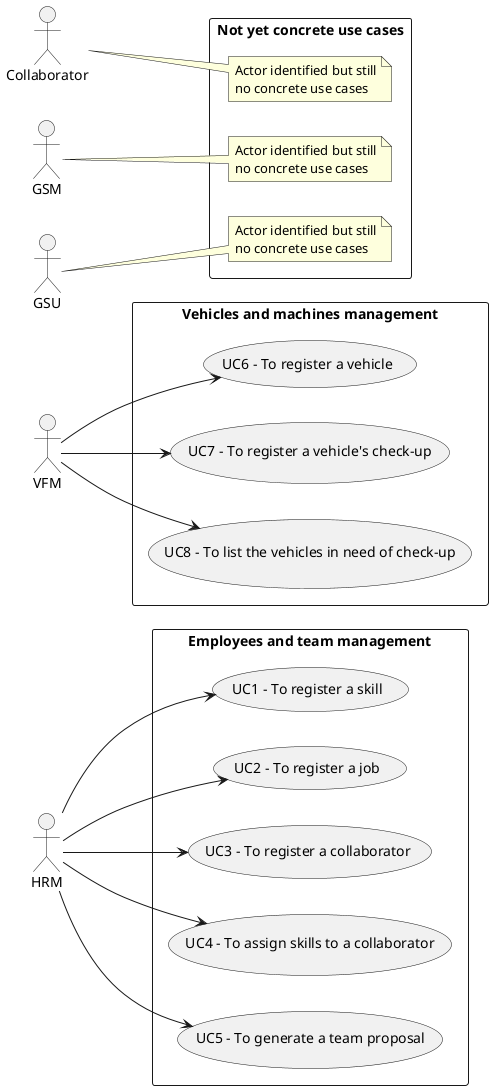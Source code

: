 @startuml
'skinparam monochrome true
skinparam packageStyle rectangle
'skinparam shadowing false


'title Use Case Diagram

left to right direction


    actor "HRM"   as hrm
    actor "VFM" as vfm
    actor Collaborator
    actor GSM
    actor GSU


rectangle "Not yet concrete use cases"{
note right of Collaborator
    Actor identified but still
    no concrete use cases
end note

note right of GSM
    Actor identified but still
    no concrete use cases
end note


note right of GSU
    Actor identified but still
    no concrete use cases
end note
 }


rectangle "Employees and team management" as emp{
    usecase "UC1 - To register a skill" as UC1
    usecase "UC2 - To register a job" as UC2
    usecase "UC3 - To register a collaborator" as UC3
    usecase "UC4 - To assign skills to a collaborator" as UC4
    usecase "UC5 - To generate a team proposal" as UC5
    hrm --> UC1
    hrm --> UC2
    hrm --> UC3
    hrm --> UC4
    hrm --> UC5

}

rectangle "Vehicles and machines management"{
    usecase "UC6 - To register a vehicle" as UC6
    usecase "UC7 - To register a vehicle's check-up" as UC7
    usecase "UC8 - To list the vehicles in need of check-up" as UC8
     vfm --> UC6
     vfm --> UC7
     vfm --> UC8

}






@enduml